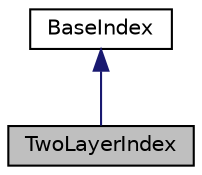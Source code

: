 digraph "TwoLayerIndex"
{
 // LATEX_PDF_SIZE
  bgcolor="transparent";
  edge [fontname="Helvetica",fontsize="10",labelfontname="Helvetica",labelfontsize="10"];
  node [fontname="Helvetica",fontsize="10",shape=record];
  Node1 [label="TwoLayerIndex",height=0.2,width=0.4,color="black", fillcolor="grey75", style="filled", fontcolor="black",tooltip="Holds all two-layer related index information."];
  Node2 -> Node1 [dir="back",color="midnightblue",fontsize="10",style="solid",fontname="Helvetica"];
  Node2 [label="BaseIndex",height=0.2,width=0.4,color="black",URL="$classBaseIndex.html",tooltip="Abstract base class for all index structures."];
}

